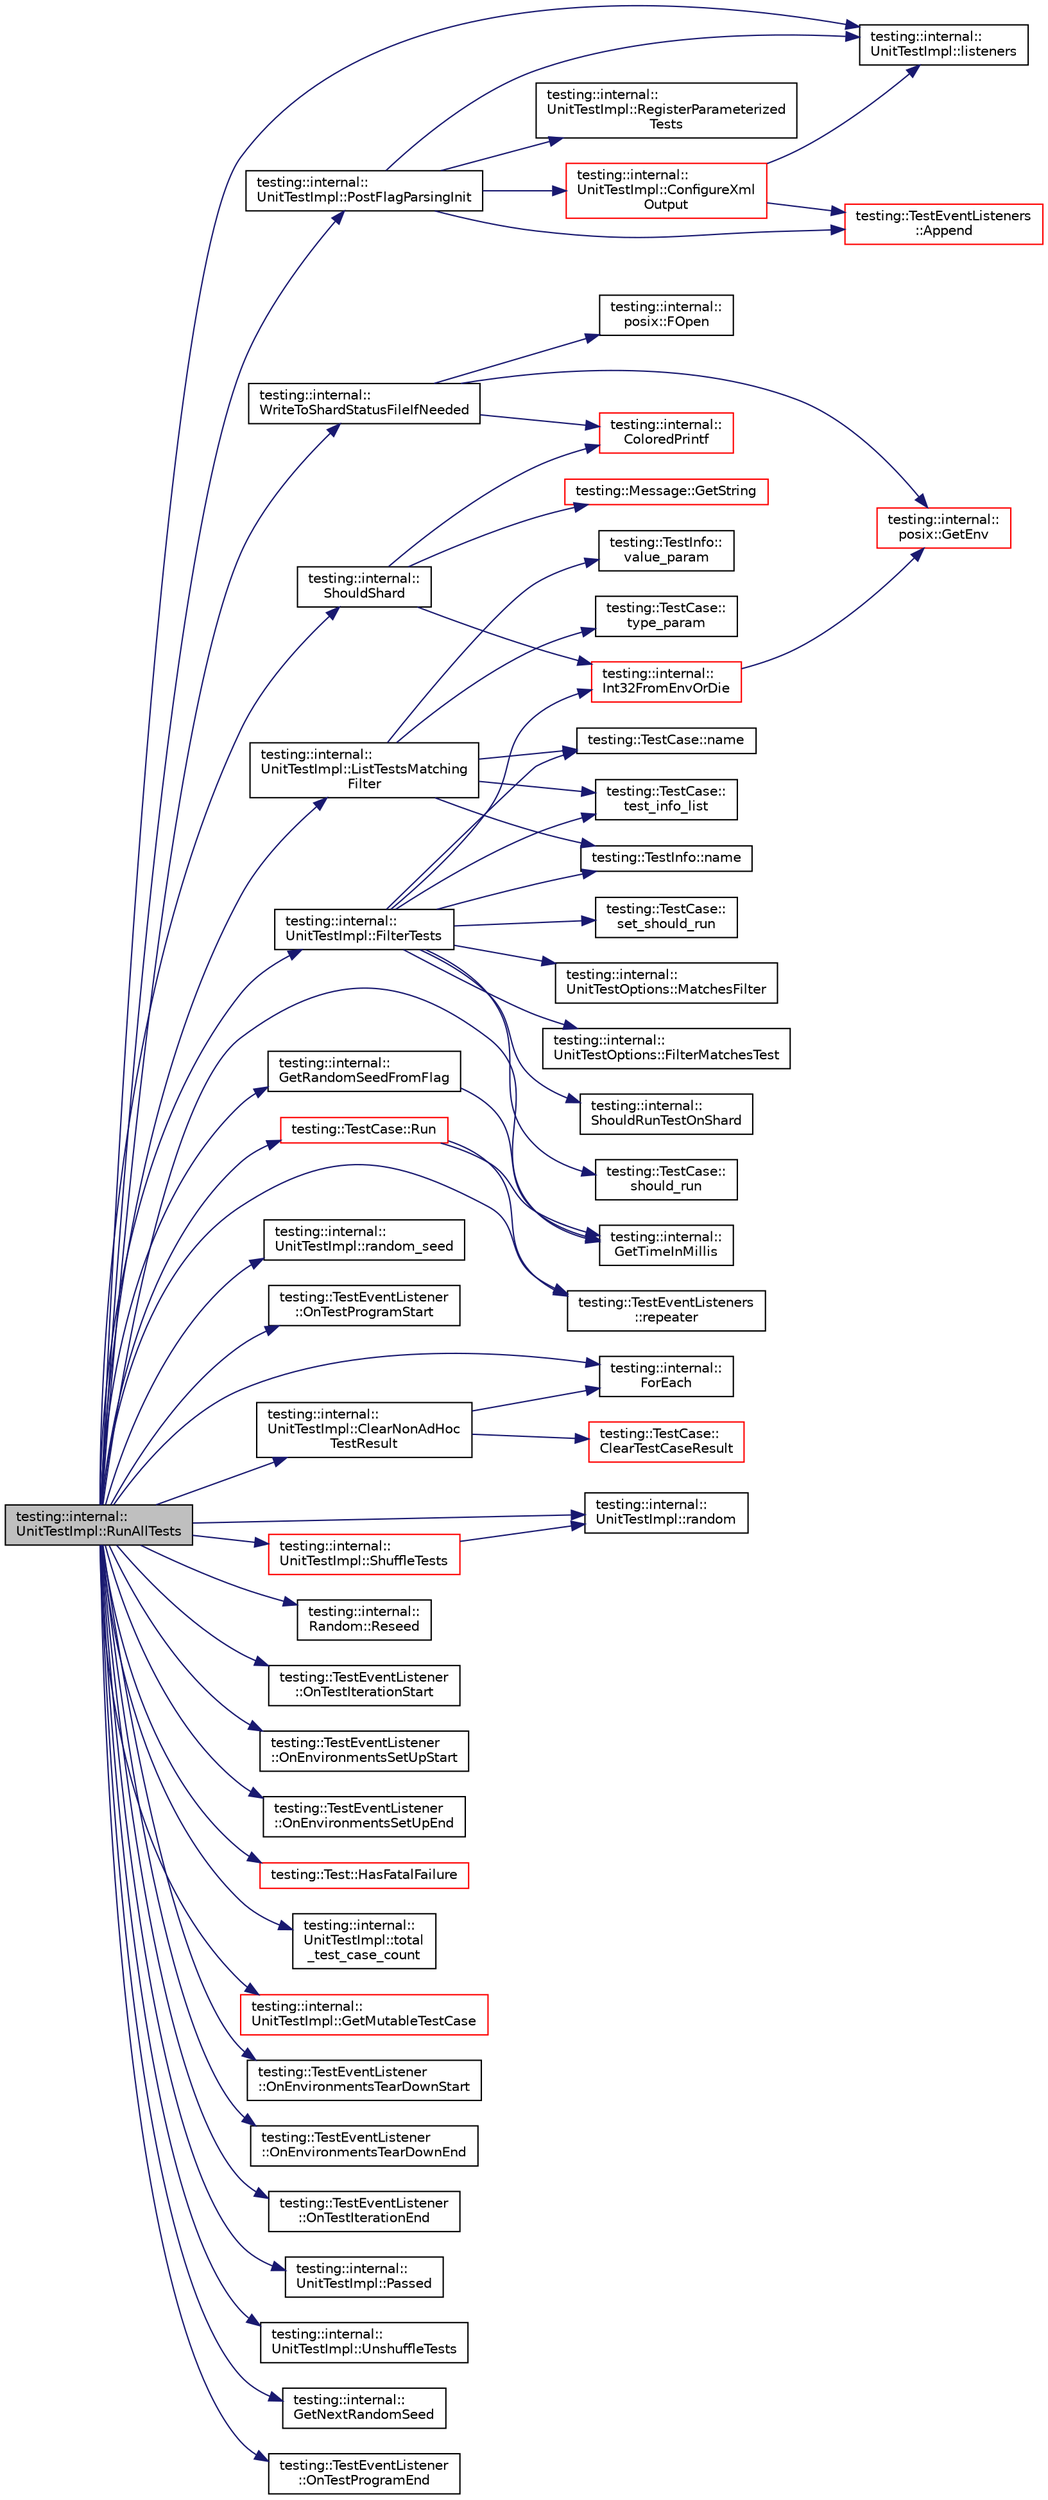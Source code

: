 digraph "testing::internal::UnitTestImpl::RunAllTests"
{
  edge [fontname="Helvetica",fontsize="10",labelfontname="Helvetica",labelfontsize="10"];
  node [fontname="Helvetica",fontsize="10",shape=record];
  rankdir="LR";
  Node397 [label="testing::internal::\lUnitTestImpl::RunAllTests",height=0.2,width=0.4,color="black", fillcolor="grey75", style="filled", fontcolor="black"];
  Node397 -> Node398 [color="midnightblue",fontsize="10",style="solid",fontname="Helvetica"];
  Node398 [label="testing::internal::\lUnitTestImpl::PostFlagParsingInit",height=0.2,width=0.4,color="black", fillcolor="white", style="filled",URL="$d7/dda/classtesting_1_1internal_1_1_unit_test_impl.html#a772894193104b1b2516f16e6ff813168"];
  Node398 -> Node399 [color="midnightblue",fontsize="10",style="solid",fontname="Helvetica"];
  Node399 [label="testing::internal::\lUnitTestImpl::listeners",height=0.2,width=0.4,color="black", fillcolor="white", style="filled",URL="$d7/dda/classtesting_1_1internal_1_1_unit_test_impl.html#a67211f8475936f88d0e4d30f841c0da4"];
  Node398 -> Node400 [color="midnightblue",fontsize="10",style="solid",fontname="Helvetica"];
  Node400 [label="testing::TestEventListeners\l::Append",height=0.2,width=0.4,color="red", fillcolor="white", style="filled",URL="$df/dab/classtesting_1_1_test_event_listeners.html#a1207dce74d64c1c39ffa6105560536a0"];
  Node398 -> Node402 [color="midnightblue",fontsize="10",style="solid",fontname="Helvetica"];
  Node402 [label="testing::internal::\lUnitTestImpl::RegisterParameterized\lTests",height=0.2,width=0.4,color="black", fillcolor="white", style="filled",URL="$d7/dda/classtesting_1_1internal_1_1_unit_test_impl.html#af84d2515f1a272a8783f00a3e8c0aff8"];
  Node398 -> Node403 [color="midnightblue",fontsize="10",style="solid",fontname="Helvetica"];
  Node403 [label="testing::internal::\lUnitTestImpl::ConfigureXml\lOutput",height=0.2,width=0.4,color="red", fillcolor="white", style="filled",URL="$d7/dda/classtesting_1_1internal_1_1_unit_test_impl.html#a21cd7b2928de03a55b5252f29dd5ae6d"];
  Node403 -> Node399 [color="midnightblue",fontsize="10",style="solid",fontname="Helvetica"];
  Node403 -> Node400 [color="midnightblue",fontsize="10",style="solid",fontname="Helvetica"];
  Node397 -> Node428 [color="midnightblue",fontsize="10",style="solid",fontname="Helvetica"];
  Node428 [label="testing::internal::\lWriteToShardStatusFileIfNeeded",height=0.2,width=0.4,color="black", fillcolor="white", style="filled",URL="$d0/da7/namespacetesting_1_1internal.html#a19b35b39782d41e6ef76e1910a3a502e"];
  Node428 -> Node429 [color="midnightblue",fontsize="10",style="solid",fontname="Helvetica"];
  Node429 [label="testing::internal::\lposix::GetEnv",height=0.2,width=0.4,color="red", fillcolor="white", style="filled",URL="$d0/d81/namespacetesting_1_1internal_1_1posix.html#a1d5e3da5a27eed25986859fa83cafe95"];
  Node428 -> Node431 [color="midnightblue",fontsize="10",style="solid",fontname="Helvetica"];
  Node431 [label="testing::internal::\lposix::FOpen",height=0.2,width=0.4,color="black", fillcolor="white", style="filled",URL="$d0/d81/namespacetesting_1_1internal_1_1posix.html#a4042201dcc4932641d484e7ddf94de7d"];
  Node428 -> Node432 [color="midnightblue",fontsize="10",style="solid",fontname="Helvetica"];
  Node432 [label="testing::internal::\lColoredPrintf",height=0.2,width=0.4,color="red", fillcolor="white", style="filled",URL="$d0/da7/namespacetesting_1_1internal.html#adef3055706176001364e54eb73a87e31"];
  Node397 -> Node442 [color="midnightblue",fontsize="10",style="solid",fontname="Helvetica"];
  Node442 [label="testing::internal::\lShouldShard",height=0.2,width=0.4,color="black", fillcolor="white", style="filled",URL="$d0/da7/namespacetesting_1_1internal.html#a0fe41657b1d1ab7ec4e37ec07403ee6c"];
  Node442 -> Node443 [color="midnightblue",fontsize="10",style="solid",fontname="Helvetica"];
  Node443 [label="testing::internal::\lInt32FromEnvOrDie",height=0.2,width=0.4,color="red", fillcolor="white", style="filled",URL="$d0/da7/namespacetesting_1_1internal.html#aaa576613655c2f380278c255c3ec5fef"];
  Node443 -> Node429 [color="midnightblue",fontsize="10",style="solid",fontname="Helvetica"];
  Node442 -> Node432 [color="midnightblue",fontsize="10",style="solid",fontname="Helvetica"];
  Node442 -> Node445 [color="midnightblue",fontsize="10",style="solid",fontname="Helvetica"];
  Node445 [label="testing::Message::GetString",height=0.2,width=0.4,color="red", fillcolor="white", style="filled",URL="$d2/da9/classtesting_1_1_message.html#a2cdc4df62bdcc9df37651a1cf527704e"];
  Node397 -> Node448 [color="midnightblue",fontsize="10",style="solid",fontname="Helvetica"];
  Node448 [label="testing::internal::\lUnitTestImpl::FilterTests",height=0.2,width=0.4,color="black", fillcolor="white", style="filled",URL="$d7/dda/classtesting_1_1internal_1_1_unit_test_impl.html#abd47e447f0c2557ed528db0350671bed"];
  Node448 -> Node443 [color="midnightblue",fontsize="10",style="solid",fontname="Helvetica"];
  Node448 -> Node449 [color="midnightblue",fontsize="10",style="solid",fontname="Helvetica"];
  Node449 [label="testing::TestCase::name",height=0.2,width=0.4,color="black", fillcolor="white", style="filled",URL="$d0/dfa/classtesting_1_1_test_case.html#a3f1beb98d5f7e3b037a4ec82b64cc1cf"];
  Node448 -> Node450 [color="midnightblue",fontsize="10",style="solid",fontname="Helvetica"];
  Node450 [label="testing::TestCase::\lset_should_run",height=0.2,width=0.4,color="black", fillcolor="white", style="filled",URL="$d0/dfa/classtesting_1_1_test_case.html#a58ecf00d6682b83caef887682b6012f0"];
  Node448 -> Node451 [color="midnightblue",fontsize="10",style="solid",fontname="Helvetica"];
  Node451 [label="testing::TestCase::\ltest_info_list",height=0.2,width=0.4,color="black", fillcolor="white", style="filled",URL="$d0/dfa/classtesting_1_1_test_case.html#adbfcf952eb18dc82d4b20f6bc31aee04"];
  Node448 -> Node452 [color="midnightblue",fontsize="10",style="solid",fontname="Helvetica"];
  Node452 [label="testing::TestInfo::name",height=0.2,width=0.4,color="black", fillcolor="white", style="filled",URL="$d1/d79/classtesting_1_1_test_info.html#ac2581b45eccc9a3b94cb41c4807d0e34"];
  Node448 -> Node453 [color="midnightblue",fontsize="10",style="solid",fontname="Helvetica"];
  Node453 [label="testing::internal::\lUnitTestOptions::MatchesFilter",height=0.2,width=0.4,color="black", fillcolor="white", style="filled",URL="$d9/df0/classtesting_1_1internal_1_1_unit_test_options.html#a67fc0adaffbb8d320b92e42e05017e4e"];
  Node448 -> Node454 [color="midnightblue",fontsize="10",style="solid",fontname="Helvetica"];
  Node454 [label="testing::internal::\lUnitTestOptions::FilterMatchesTest",height=0.2,width=0.4,color="black", fillcolor="white", style="filled",URL="$d9/df0/classtesting_1_1internal_1_1_unit_test_options.html#a9975b59cece94874b303421697e3bca6"];
  Node448 -> Node455 [color="midnightblue",fontsize="10",style="solid",fontname="Helvetica"];
  Node455 [label="testing::internal::\lShouldRunTestOnShard",height=0.2,width=0.4,color="black", fillcolor="white", style="filled",URL="$d0/da7/namespacetesting_1_1internal.html#a437bd89f5bc532778d7467600e210395"];
  Node448 -> Node456 [color="midnightblue",fontsize="10",style="solid",fontname="Helvetica"];
  Node456 [label="testing::TestCase::\lshould_run",height=0.2,width=0.4,color="black", fillcolor="white", style="filled",URL="$d0/dfa/classtesting_1_1_test_case.html#a843d6cd43f3e587bfa8681990b9d59df"];
  Node397 -> Node457 [color="midnightblue",fontsize="10",style="solid",fontname="Helvetica"];
  Node457 [label="testing::internal::\lUnitTestImpl::ListTestsMatching\lFilter",height=0.2,width=0.4,color="black", fillcolor="white", style="filled",URL="$d7/dda/classtesting_1_1internal_1_1_unit_test_impl.html#ad2cfedef41d3d29aad23c2c64214e6f3"];
  Node457 -> Node451 [color="midnightblue",fontsize="10",style="solid",fontname="Helvetica"];
  Node457 -> Node449 [color="midnightblue",fontsize="10",style="solid",fontname="Helvetica"];
  Node457 -> Node458 [color="midnightblue",fontsize="10",style="solid",fontname="Helvetica"];
  Node458 [label="testing::TestCase::\ltype_param",height=0.2,width=0.4,color="black", fillcolor="white", style="filled",URL="$d0/dfa/classtesting_1_1_test_case.html#a9df62c4104a4f856b477c9e8335bb689"];
  Node457 -> Node452 [color="midnightblue",fontsize="10",style="solid",fontname="Helvetica"];
  Node457 -> Node459 [color="midnightblue",fontsize="10",style="solid",fontname="Helvetica"];
  Node459 [label="testing::TestInfo::\lvalue_param",height=0.2,width=0.4,color="black", fillcolor="white", style="filled",URL="$d1/d79/classtesting_1_1_test_info.html#abdf2c6cfcf4819e725816c64e1c1fc24"];
  Node397 -> Node460 [color="midnightblue",fontsize="10",style="solid",fontname="Helvetica"];
  Node460 [label="testing::internal::\lGetRandomSeedFromFlag",height=0.2,width=0.4,color="black", fillcolor="white", style="filled",URL="$d0/da7/namespacetesting_1_1internal.html#ae74fedbdaebaac8d1202192266243b9e"];
  Node460 -> Node461 [color="midnightblue",fontsize="10",style="solid",fontname="Helvetica"];
  Node461 [label="testing::internal::\lGetTimeInMillis",height=0.2,width=0.4,color="black", fillcolor="white", style="filled",URL="$d0/da7/namespacetesting_1_1internal.html#ae66b46943a429e6efb1db456d4cae90c"];
  Node397 -> Node462 [color="midnightblue",fontsize="10",style="solid",fontname="Helvetica"];
  Node462 [label="testing::internal::\lUnitTestImpl::random_seed",height=0.2,width=0.4,color="black", fillcolor="white", style="filled",URL="$d7/dda/classtesting_1_1internal_1_1_unit_test_impl.html#a625b9fb6d17b008c44fc902255e6343c"];
  Node397 -> Node399 [color="midnightblue",fontsize="10",style="solid",fontname="Helvetica"];
  Node397 -> Node463 [color="midnightblue",fontsize="10",style="solid",fontname="Helvetica"];
  Node463 [label="testing::TestEventListeners\l::repeater",height=0.2,width=0.4,color="black", fillcolor="white", style="filled",URL="$df/dab/classtesting_1_1_test_event_listeners.html#ad28af964081553de465fbfc1c5a46650"];
  Node397 -> Node461 [color="midnightblue",fontsize="10",style="solid",fontname="Helvetica"];
  Node397 -> Node464 [color="midnightblue",fontsize="10",style="solid",fontname="Helvetica"];
  Node464 [label="testing::TestEventListener\l::OnTestProgramStart",height=0.2,width=0.4,color="black", fillcolor="white", style="filled",URL="$d1/d46/classtesting_1_1_test_event_listener.html#a5f6c84f39851e8a603a2d2e10063816b"];
  Node397 -> Node465 [color="midnightblue",fontsize="10",style="solid",fontname="Helvetica"];
  Node465 [label="testing::internal::\lUnitTestImpl::ClearNonAdHoc\lTestResult",height=0.2,width=0.4,color="black", fillcolor="white", style="filled",URL="$d7/dda/classtesting_1_1internal_1_1_unit_test_impl.html#a96c2a5b23541ef01020c402644563ba1"];
  Node465 -> Node466 [color="midnightblue",fontsize="10",style="solid",fontname="Helvetica"];
  Node466 [label="testing::internal::\lForEach",height=0.2,width=0.4,color="black", fillcolor="white", style="filled",URL="$d0/da7/namespacetesting_1_1internal.html#a52f5504ed65d116201ccb8f99a44fd7e"];
  Node465 -> Node467 [color="midnightblue",fontsize="10",style="solid",fontname="Helvetica"];
  Node467 [label="testing::TestCase::\lClearTestCaseResult",height=0.2,width=0.4,color="red", fillcolor="white", style="filled",URL="$d0/dfa/classtesting_1_1_test_case.html#a1c05fe33863b79b1b1ed19e665a1cea7"];
  Node397 -> Node472 [color="midnightblue",fontsize="10",style="solid",fontname="Helvetica"];
  Node472 [label="testing::internal::\lUnitTestImpl::random",height=0.2,width=0.4,color="black", fillcolor="white", style="filled",URL="$d7/dda/classtesting_1_1internal_1_1_unit_test_impl.html#ab3b45b5eb4d583219a3602011ea44347"];
  Node397 -> Node473 [color="midnightblue",fontsize="10",style="solid",fontname="Helvetica"];
  Node473 [label="testing::internal::\lRandom::Reseed",height=0.2,width=0.4,color="black", fillcolor="white", style="filled",URL="$db/da2/classtesting_1_1internal_1_1_random.html#adf2f24199318a46f885c78f50d89a69e"];
  Node397 -> Node474 [color="midnightblue",fontsize="10",style="solid",fontname="Helvetica"];
  Node474 [label="testing::internal::\lUnitTestImpl::ShuffleTests",height=0.2,width=0.4,color="red", fillcolor="white", style="filled",URL="$d7/dda/classtesting_1_1internal_1_1_unit_test_impl.html#aaaa38e6a4372e6bb9bbe3143a3a32b65"];
  Node474 -> Node472 [color="midnightblue",fontsize="10",style="solid",fontname="Helvetica"];
  Node397 -> Node479 [color="midnightblue",fontsize="10",style="solid",fontname="Helvetica"];
  Node479 [label="testing::TestEventListener\l::OnTestIterationStart",height=0.2,width=0.4,color="black", fillcolor="white", style="filled",URL="$d1/d46/classtesting_1_1_test_event_listener.html#a60cc09b7907cb329d152eb5e7133bdeb"];
  Node397 -> Node480 [color="midnightblue",fontsize="10",style="solid",fontname="Helvetica"];
  Node480 [label="testing::TestEventListener\l::OnEnvironmentsSetUpStart",height=0.2,width=0.4,color="black", fillcolor="white", style="filled",URL="$d1/d46/classtesting_1_1_test_event_listener.html#aa6502e534919605be45f26a6daf9a40c"];
  Node397 -> Node466 [color="midnightblue",fontsize="10",style="solid",fontname="Helvetica"];
  Node397 -> Node481 [color="midnightblue",fontsize="10",style="solid",fontname="Helvetica"];
  Node481 [label="testing::TestEventListener\l::OnEnvironmentsSetUpEnd",height=0.2,width=0.4,color="black", fillcolor="white", style="filled",URL="$d1/d46/classtesting_1_1_test_event_listener.html#aaa1021d75f5dbf3f05c829c1cc520341"];
  Node397 -> Node482 [color="midnightblue",fontsize="10",style="solid",fontname="Helvetica"];
  Node482 [label="testing::Test::HasFatalFailure",height=0.2,width=0.4,color="red", fillcolor="white", style="filled",URL="$df/d69/classtesting_1_1_test.html#a5e83604628ef542af888d631566ff60c"];
  Node397 -> Node504 [color="midnightblue",fontsize="10",style="solid",fontname="Helvetica"];
  Node504 [label="testing::internal::\lUnitTestImpl::total\l_test_case_count",height=0.2,width=0.4,color="black", fillcolor="white", style="filled",URL="$d7/dda/classtesting_1_1internal_1_1_unit_test_impl.html#ac1d81d6b146b2dbce460f9a0a57d4f9e"];
  Node397 -> Node505 [color="midnightblue",fontsize="10",style="solid",fontname="Helvetica"];
  Node505 [label="testing::internal::\lUnitTestImpl::GetMutableTestCase",height=0.2,width=0.4,color="red", fillcolor="white", style="filled",URL="$d7/dda/classtesting_1_1internal_1_1_unit_test_impl.html#a2ca71a08060037357fc7e1a406b89add"];
  Node397 -> Node507 [color="midnightblue",fontsize="10",style="solid",fontname="Helvetica"];
  Node507 [label="testing::TestCase::Run",height=0.2,width=0.4,color="red", fillcolor="white", style="filled",URL="$d0/dfa/classtesting_1_1_test_case.html#a6f5b3724cd5a8e446cd48a6150d08cde"];
  Node507 -> Node463 [color="midnightblue",fontsize="10",style="solid",fontname="Helvetica"];
  Node507 -> Node461 [color="midnightblue",fontsize="10",style="solid",fontname="Helvetica"];
  Node397 -> Node542 [color="midnightblue",fontsize="10",style="solid",fontname="Helvetica"];
  Node542 [label="testing::TestEventListener\l::OnEnvironmentsTearDownStart",height=0.2,width=0.4,color="black", fillcolor="white", style="filled",URL="$d1/d46/classtesting_1_1_test_event_listener.html#a468b5e6701bcb86cb2c956caadbba5e4"];
  Node397 -> Node543 [color="midnightblue",fontsize="10",style="solid",fontname="Helvetica"];
  Node543 [label="testing::TestEventListener\l::OnEnvironmentsTearDownEnd",height=0.2,width=0.4,color="black", fillcolor="white", style="filled",URL="$d1/d46/classtesting_1_1_test_event_listener.html#a9ea04fa7f447865ba76df35e12ba2092"];
  Node397 -> Node544 [color="midnightblue",fontsize="10",style="solid",fontname="Helvetica"];
  Node544 [label="testing::TestEventListener\l::OnTestIterationEnd",height=0.2,width=0.4,color="black", fillcolor="white", style="filled",URL="$d1/d46/classtesting_1_1_test_event_listener.html#a550fdb3e55726e4cefa09f5697941425"];
  Node397 -> Node545 [color="midnightblue",fontsize="10",style="solid",fontname="Helvetica"];
  Node545 [label="testing::internal::\lUnitTestImpl::Passed",height=0.2,width=0.4,color="black", fillcolor="white", style="filled",URL="$d7/dda/classtesting_1_1internal_1_1_unit_test_impl.html#ae8e461369acfec902da382bc02297fe5"];
  Node397 -> Node546 [color="midnightblue",fontsize="10",style="solid",fontname="Helvetica"];
  Node546 [label="testing::internal::\lUnitTestImpl::UnshuffleTests",height=0.2,width=0.4,color="black", fillcolor="white", style="filled",URL="$d7/dda/classtesting_1_1internal_1_1_unit_test_impl.html#a1ee7db3bf8284dd9dce4dc857564bce3"];
  Node397 -> Node547 [color="midnightblue",fontsize="10",style="solid",fontname="Helvetica"];
  Node547 [label="testing::internal::\lGetNextRandomSeed",height=0.2,width=0.4,color="black", fillcolor="white", style="filled",URL="$d0/da7/namespacetesting_1_1internal.html#a6e07a655cb987d131cd8fbeba9a7f1eb"];
  Node397 -> Node548 [color="midnightblue",fontsize="10",style="solid",fontname="Helvetica"];
  Node548 [label="testing::TestEventListener\l::OnTestProgramEnd",height=0.2,width=0.4,color="black", fillcolor="white", style="filled",URL="$d1/d46/classtesting_1_1_test_event_listener.html#ad15b6246d94c268e233487a86463ef3d"];
}
